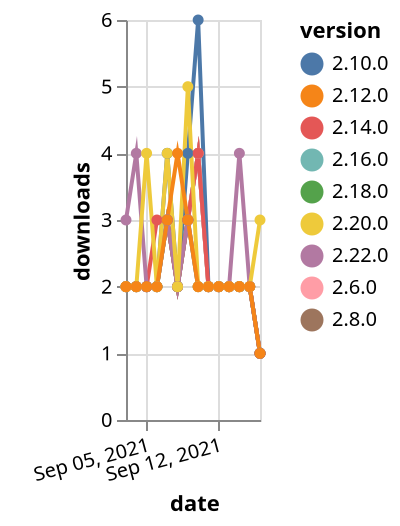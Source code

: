 {"$schema": "https://vega.github.io/schema/vega-lite/v5.json", "description": "A simple bar chart with embedded data.", "data": {"values": [{"date": "2021-09-03", "total": 1490, "delta": 2, "version": "2.16.0"}, {"date": "2021-09-04", "total": 1492, "delta": 2, "version": "2.16.0"}, {"date": "2021-09-05", "total": 1494, "delta": 2, "version": "2.16.0"}, {"date": "2021-09-06", "total": 1496, "delta": 2, "version": "2.16.0"}, {"date": "2021-09-07", "total": 1499, "delta": 3, "version": "2.16.0"}, {"date": "2021-09-08", "total": 1501, "delta": 2, "version": "2.16.0"}, {"date": "2021-09-09", "total": 1504, "delta": 3, "version": "2.16.0"}, {"date": "2021-09-10", "total": 1508, "delta": 4, "version": "2.16.0"}, {"date": "2021-09-11", "total": 1510, "delta": 2, "version": "2.16.0"}, {"date": "2021-09-12", "total": 1512, "delta": 2, "version": "2.16.0"}, {"date": "2021-09-13", "total": 1514, "delta": 2, "version": "2.16.0"}, {"date": "2021-09-14", "total": 1516, "delta": 2, "version": "2.16.0"}, {"date": "2021-09-15", "total": 1518, "delta": 2, "version": "2.16.0"}, {"date": "2021-09-16", "total": 1519, "delta": 1, "version": "2.16.0"}, {"date": "2021-09-03", "total": 2662, "delta": 2, "version": "2.8.0"}, {"date": "2021-09-04", "total": 2664, "delta": 2, "version": "2.8.0"}, {"date": "2021-09-05", "total": 2666, "delta": 2, "version": "2.8.0"}, {"date": "2021-09-06", "total": 2668, "delta": 2, "version": "2.8.0"}, {"date": "2021-09-07", "total": 2671, "delta": 3, "version": "2.8.0"}, {"date": "2021-09-08", "total": 2673, "delta": 2, "version": "2.8.0"}, {"date": "2021-09-09", "total": 2676, "delta": 3, "version": "2.8.0"}, {"date": "2021-09-10", "total": 2680, "delta": 4, "version": "2.8.0"}, {"date": "2021-09-11", "total": 2682, "delta": 2, "version": "2.8.0"}, {"date": "2021-09-12", "total": 2684, "delta": 2, "version": "2.8.0"}, {"date": "2021-09-13", "total": 2686, "delta": 2, "version": "2.8.0"}, {"date": "2021-09-14", "total": 2688, "delta": 2, "version": "2.8.0"}, {"date": "2021-09-15", "total": 2690, "delta": 2, "version": "2.8.0"}, {"date": "2021-09-16", "total": 2691, "delta": 1, "version": "2.8.0"}, {"date": "2021-09-03", "total": 2653, "delta": 2, "version": "2.6.0"}, {"date": "2021-09-04", "total": 2655, "delta": 2, "version": "2.6.0"}, {"date": "2021-09-05", "total": 2657, "delta": 2, "version": "2.6.0"}, {"date": "2021-09-06", "total": 2659, "delta": 2, "version": "2.6.0"}, {"date": "2021-09-07", "total": 2662, "delta": 3, "version": "2.6.0"}, {"date": "2021-09-08", "total": 2664, "delta": 2, "version": "2.6.0"}, {"date": "2021-09-09", "total": 2667, "delta": 3, "version": "2.6.0"}, {"date": "2021-09-10", "total": 2671, "delta": 4, "version": "2.6.0"}, {"date": "2021-09-11", "total": 2673, "delta": 2, "version": "2.6.0"}, {"date": "2021-09-12", "total": 2675, "delta": 2, "version": "2.6.0"}, {"date": "2021-09-13", "total": 2677, "delta": 2, "version": "2.6.0"}, {"date": "2021-09-14", "total": 2679, "delta": 2, "version": "2.6.0"}, {"date": "2021-09-15", "total": 2681, "delta": 2, "version": "2.6.0"}, {"date": "2021-09-16", "total": 2682, "delta": 1, "version": "2.6.0"}, {"date": "2021-09-03", "total": 2634, "delta": 2, "version": "2.10.0"}, {"date": "2021-09-04", "total": 2636, "delta": 2, "version": "2.10.0"}, {"date": "2021-09-05", "total": 2638, "delta": 2, "version": "2.10.0"}, {"date": "2021-09-06", "total": 2640, "delta": 2, "version": "2.10.0"}, {"date": "2021-09-07", "total": 2644, "delta": 4, "version": "2.10.0"}, {"date": "2021-09-08", "total": 2646, "delta": 2, "version": "2.10.0"}, {"date": "2021-09-09", "total": 2650, "delta": 4, "version": "2.10.0"}, {"date": "2021-09-10", "total": 2656, "delta": 6, "version": "2.10.0"}, {"date": "2021-09-11", "total": 2658, "delta": 2, "version": "2.10.0"}, {"date": "2021-09-12", "total": 2660, "delta": 2, "version": "2.10.0"}, {"date": "2021-09-13", "total": 2662, "delta": 2, "version": "2.10.0"}, {"date": "2021-09-14", "total": 2664, "delta": 2, "version": "2.10.0"}, {"date": "2021-09-15", "total": 2666, "delta": 2, "version": "2.10.0"}, {"date": "2021-09-16", "total": 2667, "delta": 1, "version": "2.10.0"}, {"date": "2021-09-03", "total": 1042, "delta": 2, "version": "2.18.0"}, {"date": "2021-09-04", "total": 1044, "delta": 2, "version": "2.18.0"}, {"date": "2021-09-05", "total": 1046, "delta": 2, "version": "2.18.0"}, {"date": "2021-09-06", "total": 1048, "delta": 2, "version": "2.18.0"}, {"date": "2021-09-07", "total": 1051, "delta": 3, "version": "2.18.0"}, {"date": "2021-09-08", "total": 1053, "delta": 2, "version": "2.18.0"}, {"date": "2021-09-09", "total": 1056, "delta": 3, "version": "2.18.0"}, {"date": "2021-09-10", "total": 1058, "delta": 2, "version": "2.18.0"}, {"date": "2021-09-11", "total": 1060, "delta": 2, "version": "2.18.0"}, {"date": "2021-09-12", "total": 1062, "delta": 2, "version": "2.18.0"}, {"date": "2021-09-13", "total": 1064, "delta": 2, "version": "2.18.0"}, {"date": "2021-09-14", "total": 1066, "delta": 2, "version": "2.18.0"}, {"date": "2021-09-15", "total": 1068, "delta": 2, "version": "2.18.0"}, {"date": "2021-09-16", "total": 1069, "delta": 1, "version": "2.18.0"}, {"date": "2021-09-03", "total": 1686, "delta": 2, "version": "2.14.0"}, {"date": "2021-09-04", "total": 1688, "delta": 2, "version": "2.14.0"}, {"date": "2021-09-05", "total": 1690, "delta": 2, "version": "2.14.0"}, {"date": "2021-09-06", "total": 1693, "delta": 3, "version": "2.14.0"}, {"date": "2021-09-07", "total": 1696, "delta": 3, "version": "2.14.0"}, {"date": "2021-09-08", "total": 1698, "delta": 2, "version": "2.14.0"}, {"date": "2021-09-09", "total": 1701, "delta": 3, "version": "2.14.0"}, {"date": "2021-09-10", "total": 1705, "delta": 4, "version": "2.14.0"}, {"date": "2021-09-11", "total": 1707, "delta": 2, "version": "2.14.0"}, {"date": "2021-09-12", "total": 1709, "delta": 2, "version": "2.14.0"}, {"date": "2021-09-13", "total": 1711, "delta": 2, "version": "2.14.0"}, {"date": "2021-09-14", "total": 1713, "delta": 2, "version": "2.14.0"}, {"date": "2021-09-15", "total": 1715, "delta": 2, "version": "2.14.0"}, {"date": "2021-09-16", "total": 1716, "delta": 1, "version": "2.14.0"}, {"date": "2021-09-03", "total": 235, "delta": 3, "version": "2.22.0"}, {"date": "2021-09-04", "total": 239, "delta": 4, "version": "2.22.0"}, {"date": "2021-09-05", "total": 241, "delta": 2, "version": "2.22.0"}, {"date": "2021-09-06", "total": 243, "delta": 2, "version": "2.22.0"}, {"date": "2021-09-07", "total": 246, "delta": 3, "version": "2.22.0"}, {"date": "2021-09-08", "total": 248, "delta": 2, "version": "2.22.0"}, {"date": "2021-09-09", "total": 251, "delta": 3, "version": "2.22.0"}, {"date": "2021-09-10", "total": 253, "delta": 2, "version": "2.22.0"}, {"date": "2021-09-11", "total": 255, "delta": 2, "version": "2.22.0"}, {"date": "2021-09-12", "total": 257, "delta": 2, "version": "2.22.0"}, {"date": "2021-09-13", "total": 259, "delta": 2, "version": "2.22.0"}, {"date": "2021-09-14", "total": 263, "delta": 4, "version": "2.22.0"}, {"date": "2021-09-15", "total": 265, "delta": 2, "version": "2.22.0"}, {"date": "2021-09-16", "total": 266, "delta": 1, "version": "2.22.0"}, {"date": "2021-09-03", "total": 730, "delta": 2, "version": "2.20.0"}, {"date": "2021-09-04", "total": 732, "delta": 2, "version": "2.20.0"}, {"date": "2021-09-05", "total": 736, "delta": 4, "version": "2.20.0"}, {"date": "2021-09-06", "total": 738, "delta": 2, "version": "2.20.0"}, {"date": "2021-09-07", "total": 742, "delta": 4, "version": "2.20.0"}, {"date": "2021-09-08", "total": 744, "delta": 2, "version": "2.20.0"}, {"date": "2021-09-09", "total": 749, "delta": 5, "version": "2.20.0"}, {"date": "2021-09-10", "total": 751, "delta": 2, "version": "2.20.0"}, {"date": "2021-09-11", "total": 753, "delta": 2, "version": "2.20.0"}, {"date": "2021-09-12", "total": 755, "delta": 2, "version": "2.20.0"}, {"date": "2021-09-13", "total": 757, "delta": 2, "version": "2.20.0"}, {"date": "2021-09-14", "total": 759, "delta": 2, "version": "2.20.0"}, {"date": "2021-09-15", "total": 761, "delta": 2, "version": "2.20.0"}, {"date": "2021-09-16", "total": 764, "delta": 3, "version": "2.20.0"}, {"date": "2021-09-03", "total": 2117, "delta": 2, "version": "2.12.0"}, {"date": "2021-09-04", "total": 2119, "delta": 2, "version": "2.12.0"}, {"date": "2021-09-05", "total": 2121, "delta": 2, "version": "2.12.0"}, {"date": "2021-09-06", "total": 2123, "delta": 2, "version": "2.12.0"}, {"date": "2021-09-07", "total": 2126, "delta": 3, "version": "2.12.0"}, {"date": "2021-09-08", "total": 2130, "delta": 4, "version": "2.12.0"}, {"date": "2021-09-09", "total": 2133, "delta": 3, "version": "2.12.0"}, {"date": "2021-09-10", "total": 2135, "delta": 2, "version": "2.12.0"}, {"date": "2021-09-11", "total": 2137, "delta": 2, "version": "2.12.0"}, {"date": "2021-09-12", "total": 2139, "delta": 2, "version": "2.12.0"}, {"date": "2021-09-13", "total": 2141, "delta": 2, "version": "2.12.0"}, {"date": "2021-09-14", "total": 2143, "delta": 2, "version": "2.12.0"}, {"date": "2021-09-15", "total": 2145, "delta": 2, "version": "2.12.0"}, {"date": "2021-09-16", "total": 2146, "delta": 1, "version": "2.12.0"}]}, "width": "container", "mark": {"type": "line", "point": {"filled": true}}, "encoding": {"x": {"field": "date", "type": "temporal", "timeUnit": "yearmonthdate", "title": "date", "axis": {"labelAngle": -15}}, "y": {"field": "delta", "type": "quantitative", "title": "downloads"}, "color": {"field": "version", "type": "nominal"}, "tooltip": {"field": "delta"}}}